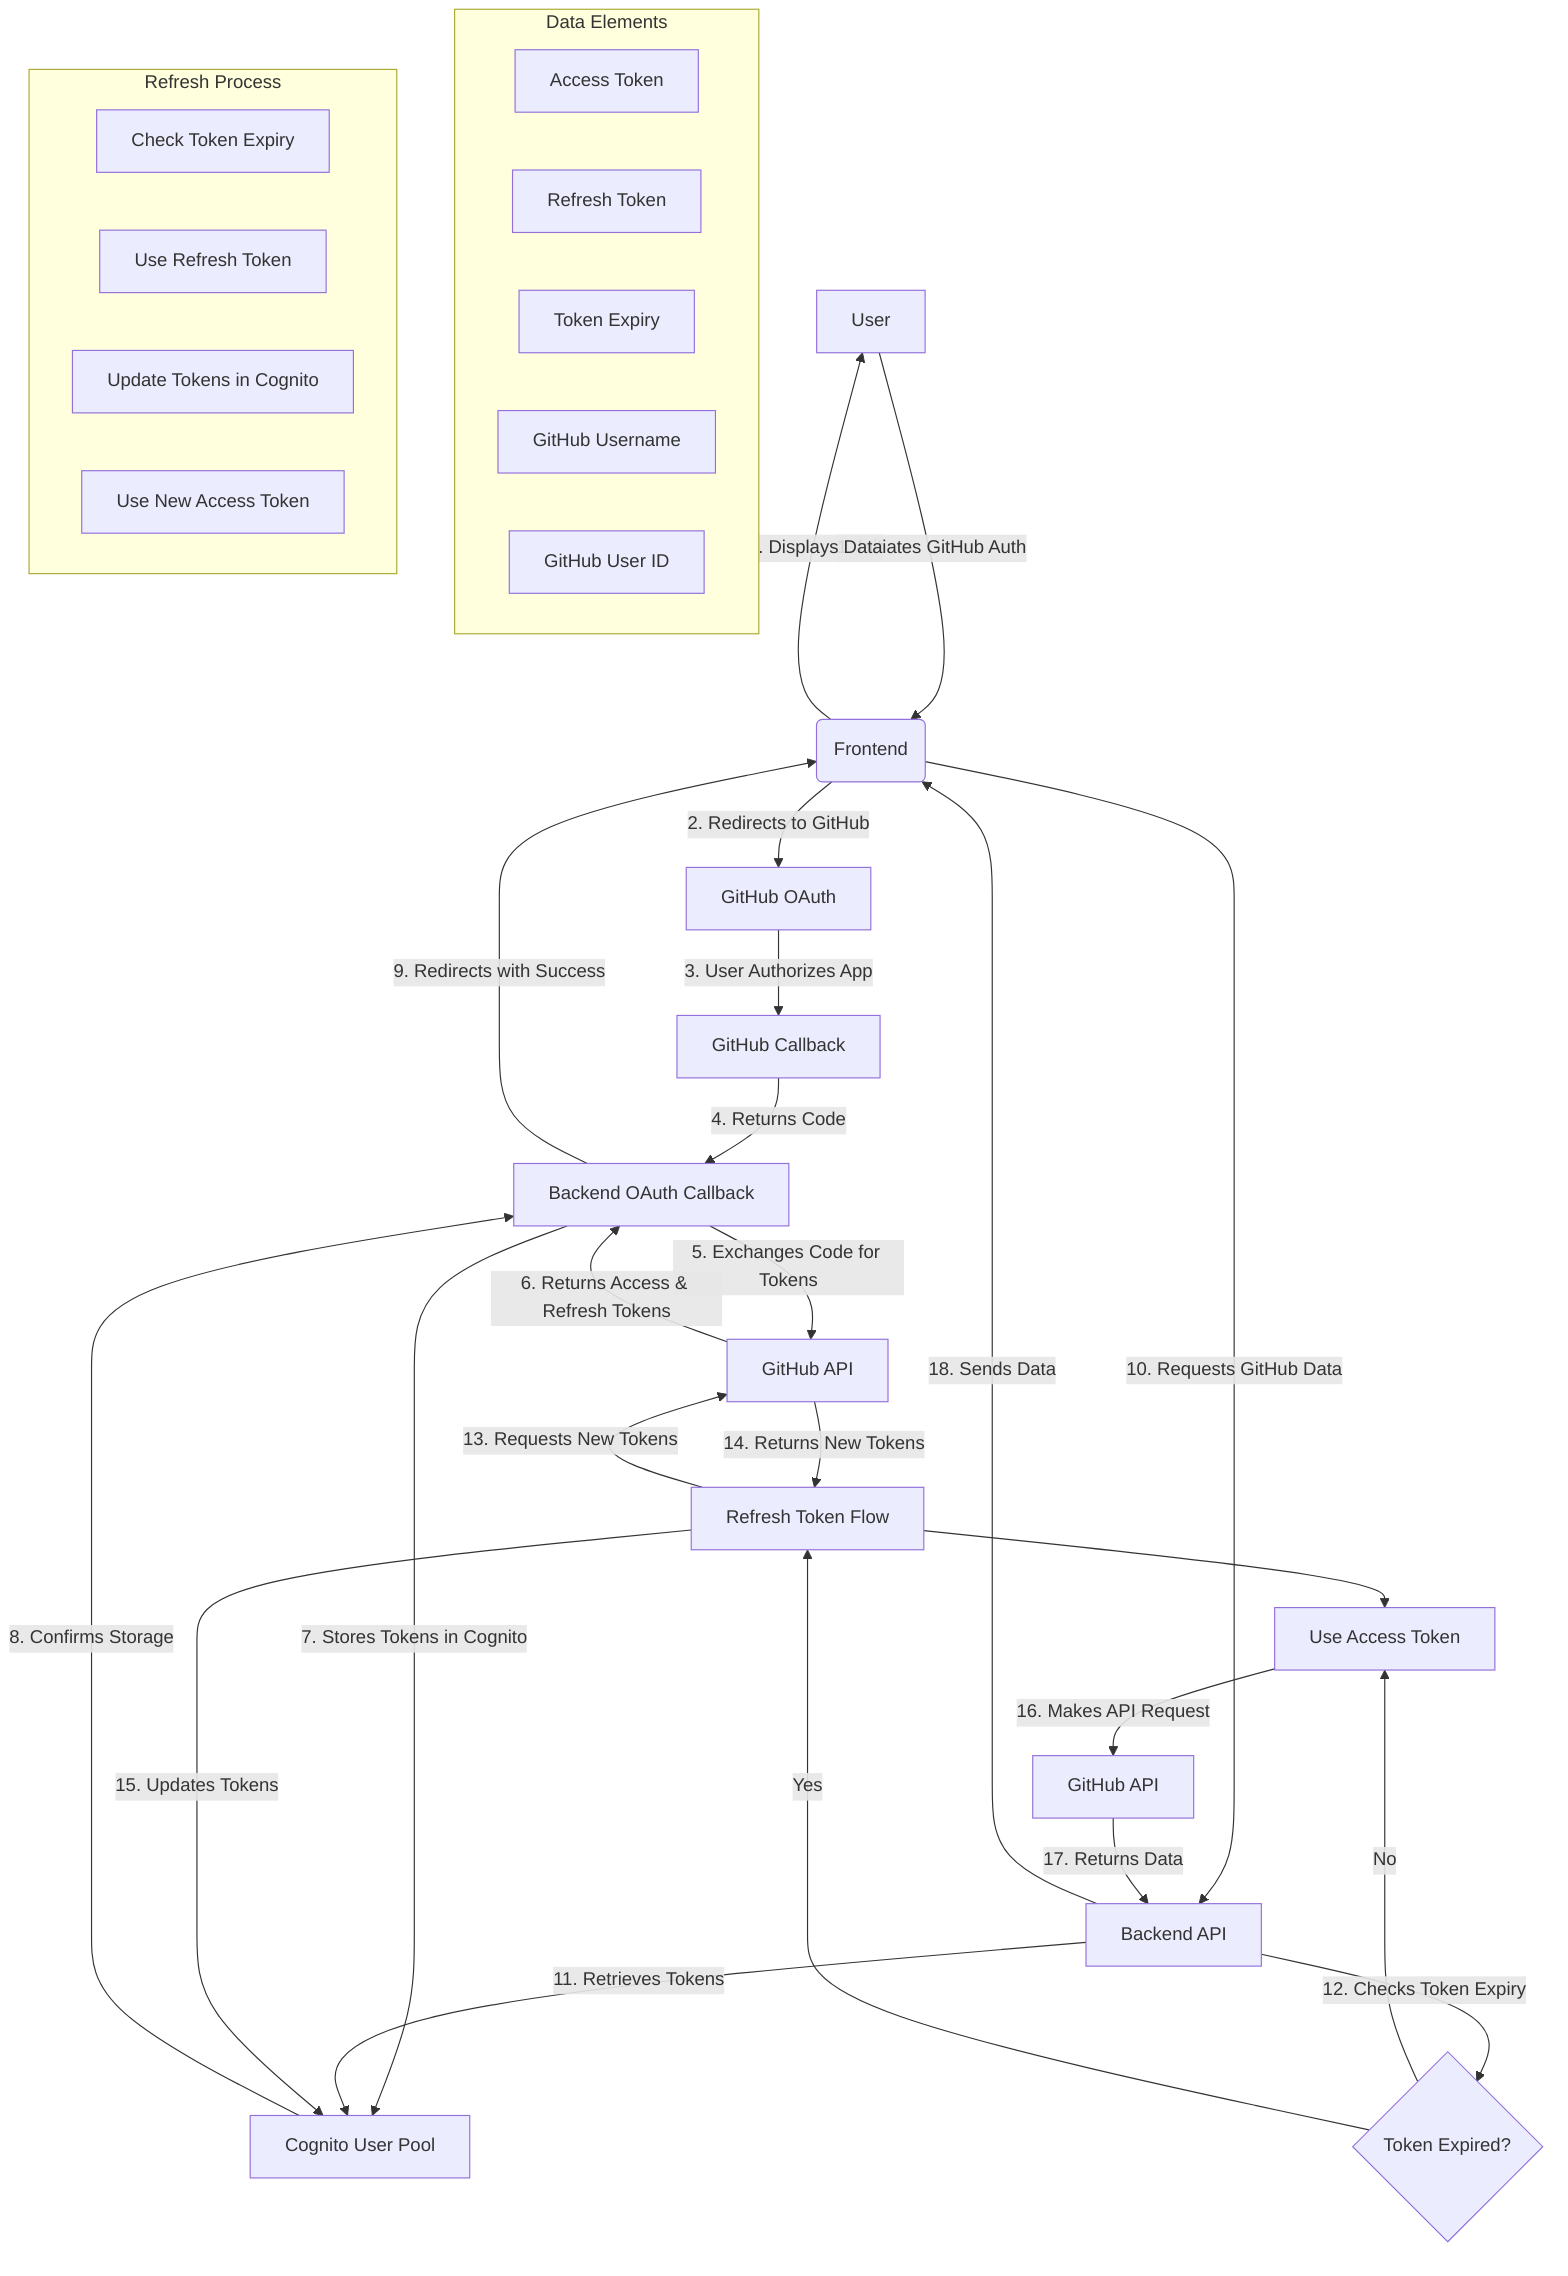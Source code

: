 flowchart TD
    A[User] -->|1. Initiates GitHub Auth| B(Frontend)
    B -->|2. Redirects to GitHub| C[GitHub OAuth]
    C -->|3. User Authorizes App| D[GitHub Callback]
    D -->|4. Returns Code| E[Backend OAuth Callback]
    E -->|5. Exchanges Code for Tokens| F[GitHub API]
    F -->|6. Returns Access & Refresh Tokens| E
    E -->|7. Stores Tokens in Cognito| G[Cognito User Pool]
    G -->|8. Confirms Storage| E
    E -->|9. Redirects with Success| B
    B -->|10. Requests GitHub Data| H[Backend API]
    H -->|11. Retrieves Tokens| G
    H -->|12. Checks Token Expiry| I{Token Expired?}
    I -->|No| J[Use Access Token]
    I -->|Yes| K[Refresh Token Flow]
    K -->|13. Requests New Tokens| F
    F -->|14. Returns New Tokens| K
    K -->|15. Updates Tokens| G
    K --> J
    J -->|16. Makes API Request| L[GitHub API]
    L -->|17. Returns Data| H
    H -->|18. Sends Data| B
    B -->|19. Displays Data| A

subgraph "Data Elements"
    DE1[Access Token]
    DE2[Refresh Token]
    DE3[Token Expiry]
    DE4[GitHub Username]
    DE5[GitHub User ID]
end

subgraph "Refresh Process"
    RP1[Check Token Expiry]
    RP2[Use Refresh Token]
    RP3[Update Tokens in Cognito]
    RP4[Use New Access Token]
end